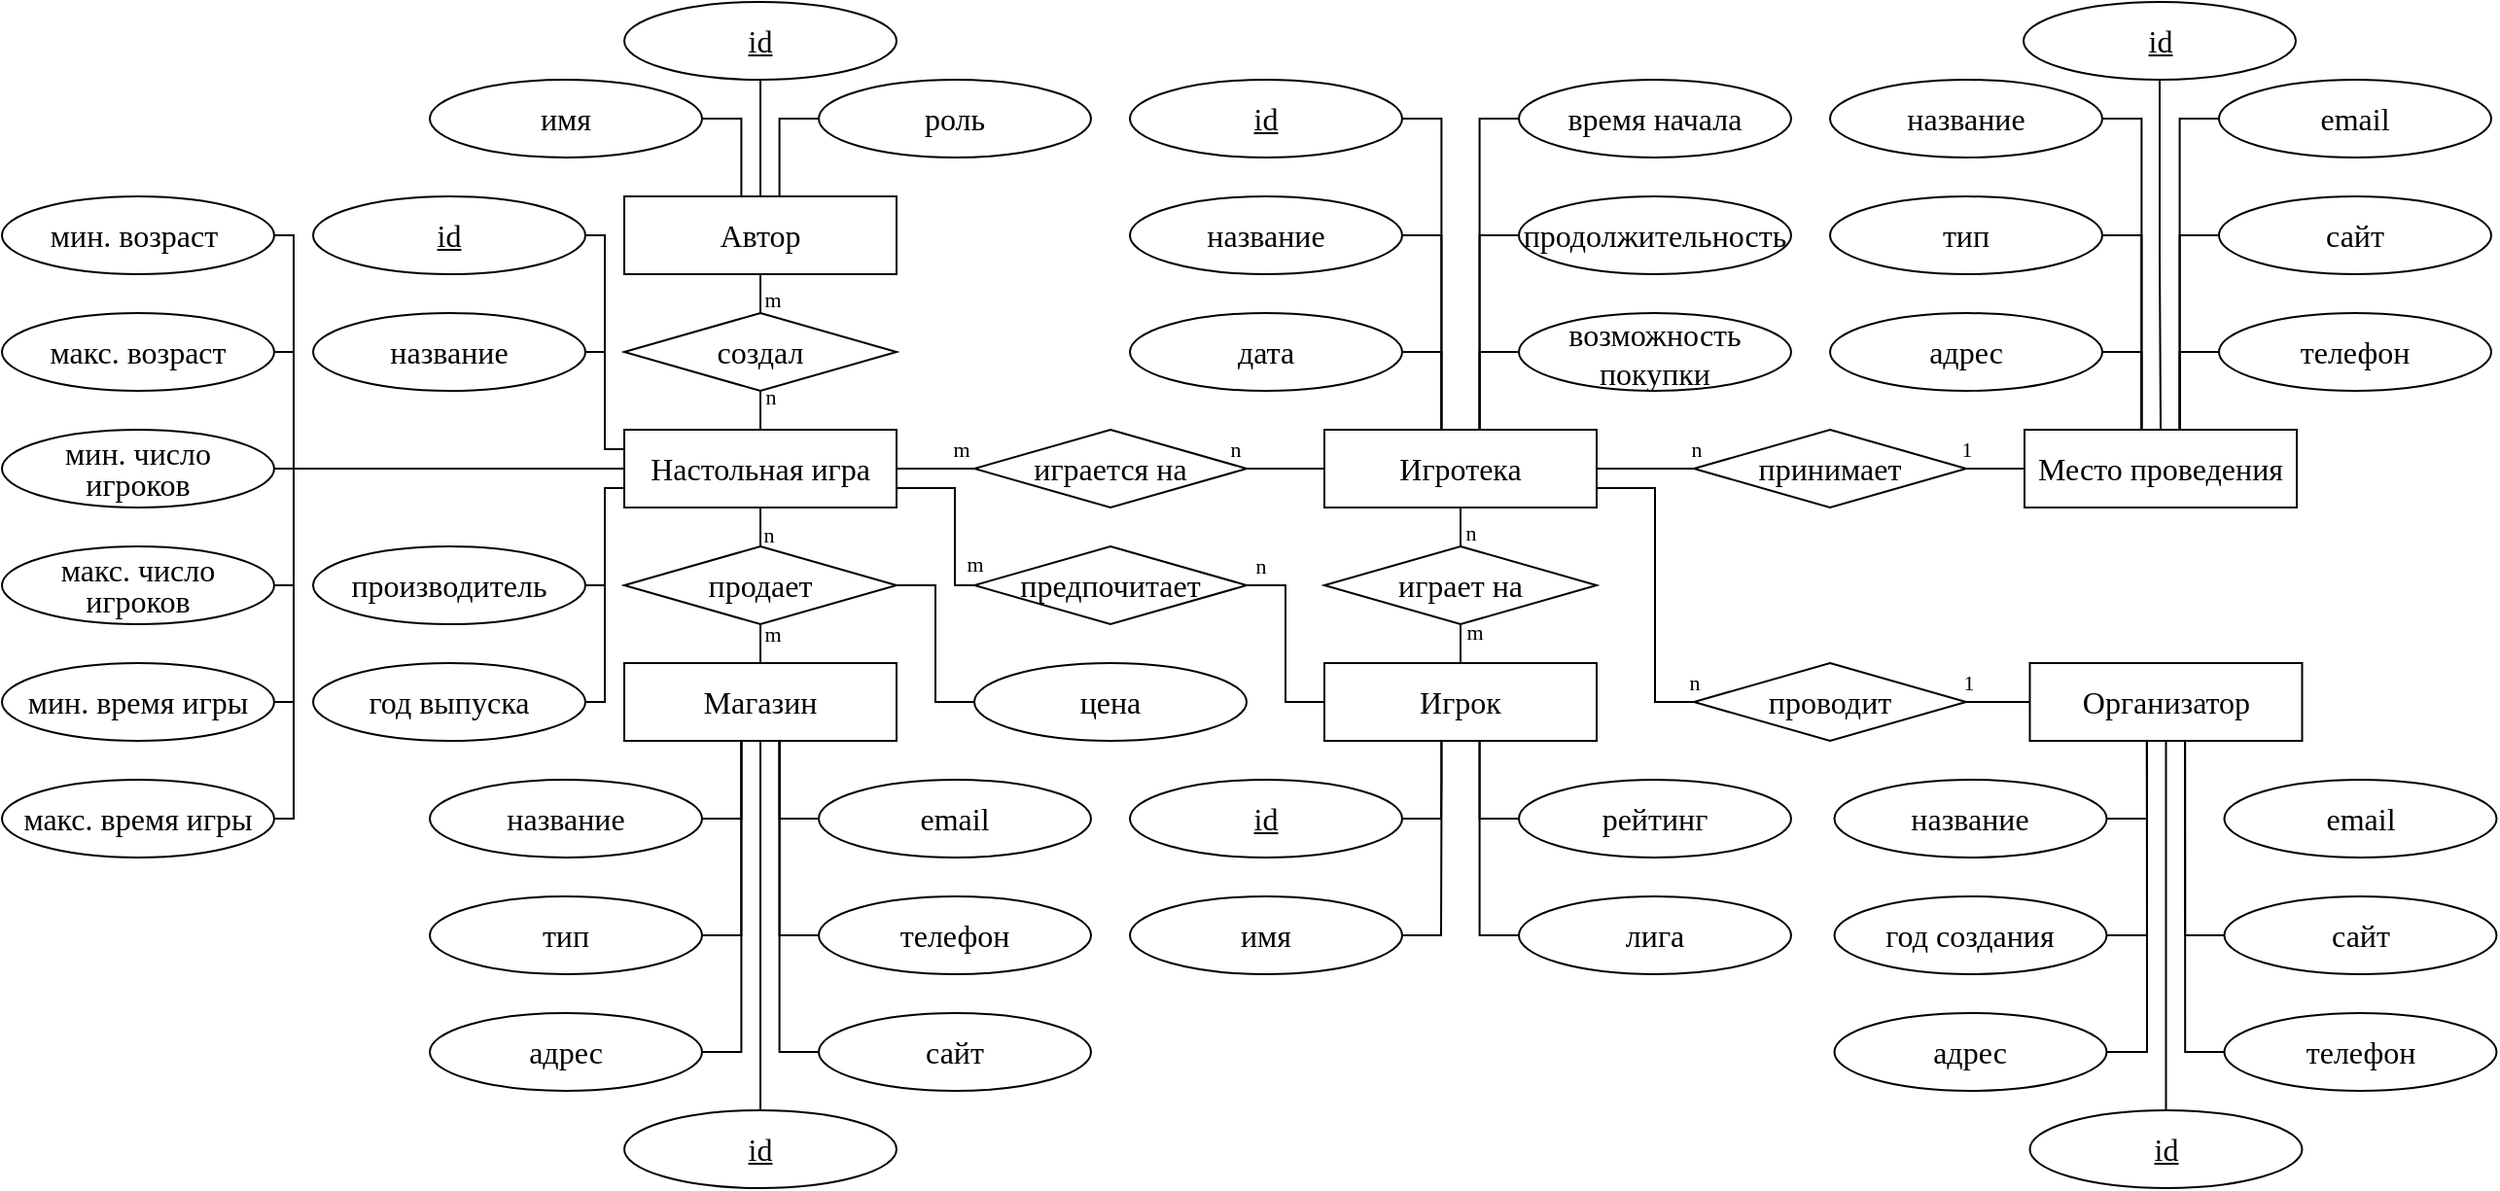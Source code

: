 <mxfile version="17.1.3" type="device"><diagram id="ZZBxsunZP16yqolOKHo-" name="Board Game Events"><mxGraphModel dx="2372" dy="708" grid="1" gridSize="10" guides="1" tooltips="1" connect="1" arrows="1" fold="1" page="1" pageScale="1" pageWidth="1169" pageHeight="827" math="0" shadow="0"><root><mxCell id="0"/><mxCell id="1" parent="0"/><mxCell id="eNci0kIPYLlk6cLeor2O-49" style="edgeStyle=orthogonalEdgeStyle;rounded=0;orthogonalLoop=1;jettySize=auto;html=1;exitX=0.43;exitY=0;exitDx=0;exitDy=0;exitPerimeter=0;entryX=1;entryY=0.5;entryDx=0;entryDy=0;endArrow=none;endFill=0;" parent="1" source="dvmaPMy_Xci81uZpw_uD-4" target="dvmaPMy_Xci81uZpw_uD-31" edge="1"><mxGeometry relative="1" as="geometry"/></mxCell><mxCell id="eNci0kIPYLlk6cLeor2O-50" style="edgeStyle=orthogonalEdgeStyle;rounded=0;orthogonalLoop=1;jettySize=auto;html=1;exitX=0.43;exitY=0;exitDx=0;exitDy=0;exitPerimeter=0;entryX=1;entryY=0.5;entryDx=0;entryDy=0;endArrow=none;endFill=0;" parent="1" source="dvmaPMy_Xci81uZpw_uD-4" target="dvmaPMy_Xci81uZpw_uD-29" edge="1"><mxGeometry relative="1" as="geometry"/></mxCell><mxCell id="eNci0kIPYLlk6cLeor2O-51" style="edgeStyle=orthogonalEdgeStyle;rounded=0;orthogonalLoop=1;jettySize=auto;html=1;exitX=0.43;exitY=0;exitDx=0;exitDy=0;exitPerimeter=0;entryX=1;entryY=0.5;entryDx=0;entryDy=0;endArrow=none;endFill=0;" parent="1" source="dvmaPMy_Xci81uZpw_uD-4" target="dvmaPMy_Xci81uZpw_uD-28" edge="1"><mxGeometry relative="1" as="geometry"/></mxCell><mxCell id="eNci0kIPYLlk6cLeor2O-53" style="edgeStyle=orthogonalEdgeStyle;rounded=0;orthogonalLoop=1;jettySize=auto;html=1;exitX=0.57;exitY=0;exitDx=0;exitDy=0;exitPerimeter=0;entryX=0;entryY=0.5;entryDx=0;entryDy=0;endArrow=none;endFill=0;" parent="1" source="dvmaPMy_Xci81uZpw_uD-4" target="dvmaPMy_Xci81uZpw_uD-34" edge="1"><mxGeometry relative="1" as="geometry"/></mxCell><mxCell id="eNci0kIPYLlk6cLeor2O-54" style="edgeStyle=orthogonalEdgeStyle;rounded=0;orthogonalLoop=1;jettySize=auto;html=1;exitX=0.57;exitY=0;exitDx=0;exitDy=0;exitPerimeter=0;entryX=0;entryY=0.5;entryDx=0;entryDy=0;endArrow=none;endFill=0;" parent="1" source="dvmaPMy_Xci81uZpw_uD-4" target="dvmaPMy_Xci81uZpw_uD-33" edge="1"><mxGeometry relative="1" as="geometry"/></mxCell><mxCell id="TI4KtdQRDgnip6ik1LXw-1" style="edgeStyle=orthogonalEdgeStyle;rounded=0;orthogonalLoop=1;jettySize=auto;html=1;exitX=1;exitY=0.75;exitDx=0;exitDy=0;exitPerimeter=0;entryX=0;entryY=0.5;entryDx=0;entryDy=0;endArrow=none;endFill=0;" parent="1" source="dvmaPMy_Xci81uZpw_uD-4" target="dvmaPMy_Xci81uZpw_uD-12" edge="1"><mxGeometry relative="1" as="geometry"><Array as="points"><mxPoint x="780" y="630"/><mxPoint x="780" y="740"/></Array></mxGeometry></mxCell><mxCell id="TI4KtdQRDgnip6ik1LXw-35" value="n" style="edgeLabel;html=1;align=center;verticalAlign=middle;resizable=0;points=[];fontSize=11;fontFamily=Times New Roman;fontColor=default;labelBackgroundColor=none;" parent="TI4KtdQRDgnip6ik1LXw-1" vertex="1" connectable="0"><mxGeometry x="0.931" y="1" relative="1" as="geometry"><mxPoint x="5" y="-9" as="offset"/></mxGeometry></mxCell><mxCell id="TI4KtdQRDgnip6ik1LXw-36" style="edgeStyle=none;shape=connector;rounded=0;orthogonalLoop=1;jettySize=auto;html=1;exitX=0.5;exitY=1;exitDx=0;exitDy=0;exitPerimeter=0;labelBackgroundColor=default;fontFamily=Times New Roman;fontSize=11;fontColor=default;endArrow=none;endFill=0;strokeColor=default;" parent="1" source="dvmaPMy_Xci81uZpw_uD-4" target="dvmaPMy_Xci81uZpw_uD-11" edge="1"><mxGeometry relative="1" as="geometry"/></mxCell><mxCell id="TI4KtdQRDgnip6ik1LXw-43" value="n" style="edgeLabel;html=1;align=center;verticalAlign=middle;resizable=0;points=[];fontSize=11;fontFamily=Times New Roman;fontColor=default;labelBackgroundColor=none;" parent="TI4KtdQRDgnip6ik1LXw-36" vertex="1" connectable="0"><mxGeometry x="0.361" relative="1" as="geometry"><mxPoint x="5" y="-1" as="offset"/></mxGeometry></mxCell><mxCell id="TI4KtdQRDgnip6ik1LXw-73" style="edgeStyle=orthogonalEdgeStyle;shape=connector;rounded=0;orthogonalLoop=1;jettySize=auto;html=1;exitX=1;exitY=0.5;exitDx=0;exitDy=0;exitPerimeter=0;entryX=0;entryY=0.5;entryDx=0;entryDy=0;labelBackgroundColor=default;fontFamily=Times New Roman;fontSize=11;fontColor=default;endArrow=none;endFill=0;strokeColor=default;" parent="1" source="dvmaPMy_Xci81uZpw_uD-4" target="dvmaPMy_Xci81uZpw_uD-13" edge="1"><mxGeometry relative="1" as="geometry"/></mxCell><mxCell id="TI4KtdQRDgnip6ik1LXw-86" value="n" style="edgeLabel;html=1;align=center;verticalAlign=middle;resizable=0;points=[];fontSize=11;fontFamily=Times New Roman;fontColor=default;" parent="TI4KtdQRDgnip6ik1LXw-73" vertex="1" connectable="0"><mxGeometry x="0.217" relative="1" as="geometry"><mxPoint x="20" y="-10" as="offset"/></mxGeometry></mxCell><mxCell id="dvmaPMy_Xci81uZpw_uD-4" value="&lt;font face=&quot;Times New Roman&quot;&gt;&lt;span style=&quot;font-size: 16px&quot;&gt;Игротека&lt;/span&gt;&lt;/font&gt;" style="rounded=0;whiteSpace=wrap;html=1;points=[[0,0,0,0,0],[0,0.25,0,0,0],[0,0.5,0,0,0],[0,0.75,0,0,0],[0,1,0,0,0],[0.25,1,0,0,0],[0.43,0,0,0,0],[0.5,0,0,0,0],[0.5,1,0,0,0],[0.57,0,0,0,0],[0.75,1,0,0,0],[1,0,0,0,0],[1,0.25,0,0,0],[1,0.5,0,0,0],[1,0.75,0,0,0],[1,1,0,0,0]];" parent="1" vertex="1"><mxGeometry x="610" y="600" width="140" height="40" as="geometry"/></mxCell><mxCell id="dvmaPMy_Xci81uZpw_uD-5" value="Организатор" style="rounded=0;whiteSpace=wrap;html=1;fontFamily=Times New Roman;fontSize=16;points=[[0,0,0,0,0],[0,0.25,0,0,0],[0,0.5,0,0,0],[0,0.75,0,0,0],[0,1,0,0,0],[0.25,0,0,0,0],[0.43,1,0,0,0],[0.5,0,0,0,0],[0.5,1,0,0,0],[0.57,1,0,0,0],[0.75,0,0,0,0],[1,0,0,0,0],[1,0.25,0,0,0],[1,0.5,0,0,0],[1,0.75,0,0,0],[1,1,0,0,0]];" parent="1" vertex="1"><mxGeometry x="972.75" y="720" width="140" height="40" as="geometry"/></mxCell><mxCell id="TI4KtdQRDgnip6ik1LXw-53" style="edgeStyle=orthogonalEdgeStyle;shape=connector;rounded=0;orthogonalLoop=1;jettySize=auto;html=1;exitX=0.5;exitY=1;exitDx=0;exitDy=0;entryX=0.5;entryY=0;entryDx=0;entryDy=0;labelBackgroundColor=default;fontFamily=Times New Roman;fontSize=11;fontColor=default;endArrow=none;endFill=0;strokeColor=default;" parent="1" source="dvmaPMy_Xci81uZpw_uD-6" target="eNci0kIPYLlk6cLeor2O-11" edge="1"><mxGeometry relative="1" as="geometry"/></mxCell><mxCell id="TI4KtdQRDgnip6ik1LXw-55" value="n" style="edgeLabel;html=1;align=center;verticalAlign=middle;resizable=0;points=[];fontSize=11;fontFamily=Times New Roman;fontColor=default;labelBackgroundColor=none;" parent="TI4KtdQRDgnip6ik1LXw-53" vertex="1" connectable="0"><mxGeometry x="0.226" relative="1" as="geometry"><mxPoint x="4" y="1" as="offset"/></mxGeometry></mxCell><mxCell id="dvmaPMy_Xci81uZpw_uD-6" value="&lt;font face=&quot;Times New Roman&quot;&gt;&lt;span style=&quot;font-size: 16px&quot;&gt;Настольная игра&lt;/span&gt;&lt;/font&gt;" style="rounded=0;whiteSpace=wrap;html=1;" parent="1" vertex="1"><mxGeometry x="250" y="600" width="140" height="40" as="geometry"/></mxCell><mxCell id="TI4KtdQRDgnip6ik1LXw-4" style="edgeStyle=orthogonalEdgeStyle;shape=connector;rounded=0;orthogonalLoop=1;jettySize=auto;html=1;exitX=0.43;exitY=0;exitDx=0;exitDy=0;exitPerimeter=0;entryX=1;entryY=0.5;entryDx=0;entryDy=0;labelBackgroundColor=default;fontFamily=Helvetica;fontSize=11;fontColor=default;endArrow=none;endFill=0;strokeColor=default;" parent="1" source="dvmaPMy_Xci81uZpw_uD-7" target="dvmaPMy_Xci81uZpw_uD-58" edge="1"><mxGeometry relative="1" as="geometry"/></mxCell><mxCell id="TI4KtdQRDgnip6ik1LXw-8" style="edgeStyle=orthogonalEdgeStyle;shape=connector;rounded=0;orthogonalLoop=1;jettySize=auto;html=1;exitX=0.43;exitY=0;exitDx=0;exitDy=0;exitPerimeter=0;entryX=1;entryY=0.5;entryDx=0;entryDy=0;labelBackgroundColor=default;fontFamily=Helvetica;fontSize=11;fontColor=default;endArrow=none;endFill=0;strokeColor=default;" parent="1" source="dvmaPMy_Xci81uZpw_uD-7" target="dvmaPMy_Xci81uZpw_uD-56" edge="1"><mxGeometry relative="1" as="geometry"/></mxCell><mxCell id="dvmaPMy_Xci81uZpw_uD-7" value="&lt;font face=&quot;Times New Roman&quot;&gt;&lt;span style=&quot;font-size: 16px&quot;&gt;Место проведения&lt;/span&gt;&lt;/font&gt;" style="rounded=0;whiteSpace=wrap;html=1;points=[[0,0,0,0,0],[0,0.25,0,0,0],[0,0.5,0,0,0],[0,0.75,0,0,0],[0,1,0,0,0],[0.25,1,0,0,0],[0.43,0,0,0,0],[0.5,0,0,0,0],[0.5,1,0,0,0],[0.57,0,0,0,0],[0.75,1,0,0,0],[1,0,0,0,0],[1,0.25,0,0,0],[1,0.5,0,0,0],[1,0.75,0,0,0],[1,1,0,0,0]];" parent="1" vertex="1"><mxGeometry x="970" y="600" width="140" height="40" as="geometry"/></mxCell><mxCell id="TI4KtdQRDgnip6ik1LXw-38" style="edgeStyle=none;shape=connector;rounded=0;orthogonalLoop=1;jettySize=auto;html=1;exitX=0.5;exitY=1;exitDx=0;exitDy=0;entryX=0.5;entryY=0;entryDx=0;entryDy=0;labelBackgroundColor=default;fontFamily=Times New Roman;fontSize=11;fontColor=default;endArrow=none;endFill=0;strokeColor=default;" parent="1" source="dvmaPMy_Xci81uZpw_uD-11" target="eNci0kIPYLlk6cLeor2O-3" edge="1"><mxGeometry relative="1" as="geometry"/></mxCell><mxCell id="TI4KtdQRDgnip6ik1LXw-44" value="m" style="edgeLabel;html=1;align=center;verticalAlign=middle;resizable=0;points=[];fontSize=11;fontFamily=Times New Roman;fontColor=default;labelBackgroundColor=none;" parent="TI4KtdQRDgnip6ik1LXw-38" vertex="1" connectable="0"><mxGeometry x="-0.385" relative="1" as="geometry"><mxPoint x="7" y="-2" as="offset"/></mxGeometry></mxCell><mxCell id="dvmaPMy_Xci81uZpw_uD-11" value="играет на" style="rhombus;whiteSpace=wrap;html=1;fontFamily=Times New Roman;fontSize=16;" parent="1" vertex="1"><mxGeometry x="610" y="660" width="140" height="40" as="geometry"/></mxCell><mxCell id="TI4KtdQRDgnip6ik1LXw-2" style="edgeStyle=orthogonalEdgeStyle;shape=connector;rounded=0;orthogonalLoop=1;jettySize=auto;html=1;exitX=1;exitY=0.5;exitDx=0;exitDy=0;entryX=0;entryY=0.5;entryDx=0;entryDy=0;labelBackgroundColor=default;fontFamily=Helvetica;fontSize=11;fontColor=default;endArrow=none;endFill=0;strokeColor=default;" parent="1" source="dvmaPMy_Xci81uZpw_uD-12" target="dvmaPMy_Xci81uZpw_uD-5" edge="1"><mxGeometry relative="1" as="geometry"/></mxCell><mxCell id="TI4KtdQRDgnip6ik1LXw-34" value="1" style="edgeLabel;html=1;align=center;verticalAlign=middle;resizable=0;points=[];fontSize=11;fontFamily=Times New Roman;fontColor=default;labelBackgroundColor=none;" parent="TI4KtdQRDgnip6ik1LXw-2" vertex="1" connectable="0"><mxGeometry x="-0.251" relative="1" as="geometry"><mxPoint x="-12" y="-10" as="offset"/></mxGeometry></mxCell><mxCell id="dvmaPMy_Xci81uZpw_uD-12" value="проводит" style="rhombus;whiteSpace=wrap;html=1;fontFamily=Times New Roman;fontSize=16;" parent="1" vertex="1"><mxGeometry x="800" y="720" width="140" height="40" as="geometry"/></mxCell><mxCell id="eNci0kIPYLlk6cLeor2O-41" style="edgeStyle=orthogonalEdgeStyle;rounded=0;orthogonalLoop=1;jettySize=auto;html=1;exitX=1;exitY=0.5;exitDx=0;exitDy=0;entryX=0;entryY=0.5;entryDx=0;entryDy=0;endArrow=none;endFill=0;" parent="1" source="dvmaPMy_Xci81uZpw_uD-13" target="dvmaPMy_Xci81uZpw_uD-7" edge="1"><mxGeometry relative="1" as="geometry"/></mxCell><mxCell id="TI4KtdQRDgnip6ik1LXw-32" value="&lt;font face=&quot;Times New Roman&quot;&gt;1&lt;/font&gt;" style="edgeLabel;html=1;align=center;verticalAlign=middle;resizable=0;points=[];fontSize=11;fontFamily=Helvetica;fontColor=default;labelBackgroundColor=none;" parent="eNci0kIPYLlk6cLeor2O-41" vertex="1" connectable="0"><mxGeometry x="-0.384" relative="1" as="geometry"><mxPoint x="-9" y="-10" as="offset"/></mxGeometry></mxCell><mxCell id="dvmaPMy_Xci81uZpw_uD-13" value="принимает" style="rhombus;whiteSpace=wrap;html=1;fontFamily=Times New Roman;fontSize=16;spacingTop=0;" parent="1" vertex="1"><mxGeometry x="800" y="600" width="140" height="40" as="geometry"/></mxCell><mxCell id="dvmaPMy_Xci81uZpw_uD-28" value="&lt;u&gt;id&lt;/u&gt;" style="ellipse;whiteSpace=wrap;html=1;fontFamily=Times New Roman;fontSize=16;" parent="1" vertex="1"><mxGeometry x="510" y="420" width="140" height="40" as="geometry"/></mxCell><mxCell id="dvmaPMy_Xci81uZpw_uD-29" value="название" style="ellipse;whiteSpace=wrap;html=1;fontFamily=Times New Roman;fontSize=16;" parent="1" vertex="1"><mxGeometry x="510" y="480" width="140" height="40" as="geometry"/></mxCell><mxCell id="dvmaPMy_Xci81uZpw_uD-31" value="дата" style="ellipse;whiteSpace=wrap;html=1;fontFamily=Times New Roman;fontSize=16;" parent="1" vertex="1"><mxGeometry x="510" y="540" width="140" height="40" as="geometry"/></mxCell><mxCell id="dvmaPMy_Xci81uZpw_uD-33" value="время начала" style="ellipse;whiteSpace=wrap;html=1;fontFamily=Times New Roman;fontSize=16;" parent="1" vertex="1"><mxGeometry x="710" y="420" width="140" height="40" as="geometry"/></mxCell><mxCell id="dvmaPMy_Xci81uZpw_uD-34" value="продолжительность" style="ellipse;whiteSpace=wrap;html=1;fontFamily=Times New Roman;fontSize=16;" parent="1" vertex="1"><mxGeometry x="710" y="480" width="140" height="40" as="geometry"/></mxCell><mxCell id="eNci0kIPYLlk6cLeor2O-52" style="edgeStyle=orthogonalEdgeStyle;rounded=0;orthogonalLoop=1;jettySize=auto;html=1;exitX=0;exitY=0.5;exitDx=0;exitDy=0;entryX=0.57;entryY=0;entryDx=0;entryDy=0;entryPerimeter=0;endArrow=none;endFill=0;" parent="1" source="dvmaPMy_Xci81uZpw_uD-35" target="dvmaPMy_Xci81uZpw_uD-4" edge="1"><mxGeometry relative="1" as="geometry"/></mxCell><mxCell id="dvmaPMy_Xci81uZpw_uD-35" value="возможность покупки" style="ellipse;whiteSpace=wrap;html=1;fontFamily=Times New Roman;fontSize=16;spacingTop=2;" parent="1" vertex="1"><mxGeometry x="710" y="540" width="140" height="40" as="geometry"/></mxCell><mxCell id="495QFN9rd3sWRY8H8HnC-27" style="edgeStyle=orthogonalEdgeStyle;rounded=0;orthogonalLoop=1;jettySize=auto;html=1;exitX=1;exitY=0.5;exitDx=0;exitDy=0;entryX=0;entryY=0.25;entryDx=0;entryDy=0;fontFamily=Times New Roman;endArrow=none;endFill=0;" edge="1" parent="1" source="dvmaPMy_Xci81uZpw_uD-48" target="dvmaPMy_Xci81uZpw_uD-6"><mxGeometry relative="1" as="geometry"><Array as="points"><mxPoint x="240" y="500"/><mxPoint x="240" y="610"/></Array></mxGeometry></mxCell><mxCell id="dvmaPMy_Xci81uZpw_uD-48" value="id" style="ellipse;whiteSpace=wrap;html=1;fontFamily=Times New Roman;fontSize=16;fontStyle=4" parent="1" vertex="1"><mxGeometry x="90" y="480" width="140" height="40" as="geometry"/></mxCell><mxCell id="TI4KtdQRDgnip6ik1LXw-14" style="edgeStyle=orthogonalEdgeStyle;shape=connector;rounded=0;orthogonalLoop=1;jettySize=auto;html=1;exitX=0.5;exitY=1;exitDx=0;exitDy=0;entryX=0.5;entryY=0;entryDx=0;entryDy=0;entryPerimeter=0;labelBackgroundColor=default;fontFamily=Helvetica;fontSize=11;fontColor=default;endArrow=none;endFill=0;strokeColor=default;" parent="1" source="dvmaPMy_Xci81uZpw_uD-50" target="dvmaPMy_Xci81uZpw_uD-7" edge="1"><mxGeometry relative="1" as="geometry"/></mxCell><mxCell id="dvmaPMy_Xci81uZpw_uD-50" value="id" style="ellipse;whiteSpace=wrap;html=1;fontFamily=Times New Roman;fontSize=16;fontStyle=4" parent="1" vertex="1"><mxGeometry x="969.5" y="380" width="140" height="40" as="geometry"/></mxCell><mxCell id="dvmaPMy_Xci81uZpw_uD-56" value="название" style="ellipse;whiteSpace=wrap;html=1;fontFamily=Times New Roman;fontSize=16;" parent="1" vertex="1"><mxGeometry x="870" y="420" width="140" height="40" as="geometry"/></mxCell><mxCell id="TI4KtdQRDgnip6ik1LXw-6" style="edgeStyle=orthogonalEdgeStyle;shape=connector;rounded=0;orthogonalLoop=1;jettySize=auto;html=1;exitX=1;exitY=0.5;exitDx=0;exitDy=0;entryX=0.43;entryY=0;entryDx=0;entryDy=0;entryPerimeter=0;labelBackgroundColor=default;fontFamily=Helvetica;fontSize=11;fontColor=default;endArrow=none;endFill=0;strokeColor=default;" parent="1" source="dvmaPMy_Xci81uZpw_uD-57" target="dvmaPMy_Xci81uZpw_uD-7" edge="1"><mxGeometry relative="1" as="geometry"/></mxCell><mxCell id="dvmaPMy_Xci81uZpw_uD-57" value="тип" style="ellipse;whiteSpace=wrap;html=1;fontFamily=Times New Roman;fontSize=16;" parent="1" vertex="1"><mxGeometry x="870" y="480" width="140" height="40" as="geometry"/></mxCell><mxCell id="dvmaPMy_Xci81uZpw_uD-58" value="адрес" style="ellipse;whiteSpace=wrap;html=1;fontFamily=Times New Roman;fontSize=16;" parent="1" vertex="1"><mxGeometry x="870" y="540" width="140" height="40" as="geometry"/></mxCell><mxCell id="TI4KtdQRDgnip6ik1LXw-13" style="edgeStyle=orthogonalEdgeStyle;shape=connector;rounded=0;orthogonalLoop=1;jettySize=auto;html=1;exitX=0;exitY=0.5;exitDx=0;exitDy=0;entryX=0.57;entryY=0;entryDx=0;entryDy=0;entryPerimeter=0;labelBackgroundColor=default;fontFamily=Helvetica;fontSize=11;fontColor=default;endArrow=none;endFill=0;strokeColor=default;" parent="1" source="dvmaPMy_Xci81uZpw_uD-59" target="dvmaPMy_Xci81uZpw_uD-7" edge="1"><mxGeometry relative="1" as="geometry"/></mxCell><mxCell id="dvmaPMy_Xci81uZpw_uD-59" value="телефон" style="ellipse;whiteSpace=wrap;html=1;fontFamily=Times New Roman;fontSize=16;" parent="1" vertex="1"><mxGeometry x="1070" y="540" width="140" height="40" as="geometry"/></mxCell><mxCell id="TI4KtdQRDgnip6ik1LXw-11" style="edgeStyle=orthogonalEdgeStyle;shape=connector;rounded=0;orthogonalLoop=1;jettySize=auto;html=1;exitX=0;exitY=0.5;exitDx=0;exitDy=0;entryX=0.57;entryY=0;entryDx=0;entryDy=0;entryPerimeter=0;labelBackgroundColor=default;fontFamily=Helvetica;fontSize=11;fontColor=default;endArrow=none;endFill=0;strokeColor=default;" parent="1" source="dvmaPMy_Xci81uZpw_uD-60" target="dvmaPMy_Xci81uZpw_uD-7" edge="1"><mxGeometry relative="1" as="geometry"/></mxCell><mxCell id="dvmaPMy_Xci81uZpw_uD-60" value="сайт" style="ellipse;whiteSpace=wrap;html=1;fontFamily=Times New Roman;fontSize=16;" parent="1" vertex="1"><mxGeometry x="1070" y="480" width="140" height="40" as="geometry"/></mxCell><mxCell id="TI4KtdQRDgnip6ik1LXw-9" style="edgeStyle=orthogonalEdgeStyle;shape=connector;rounded=0;orthogonalLoop=1;jettySize=auto;html=1;exitX=0;exitY=0.5;exitDx=0;exitDy=0;entryX=0.57;entryY=0;entryDx=0;entryDy=0;entryPerimeter=0;labelBackgroundColor=default;fontFamily=Helvetica;fontSize=11;fontColor=default;endArrow=none;endFill=0;strokeColor=default;" parent="1" source="dvmaPMy_Xci81uZpw_uD-61" target="dvmaPMy_Xci81uZpw_uD-7" edge="1"><mxGeometry relative="1" as="geometry"/></mxCell><mxCell id="dvmaPMy_Xci81uZpw_uD-61" value="email" style="ellipse;whiteSpace=wrap;html=1;fontFamily=Times New Roman;fontSize=16;" parent="1" vertex="1"><mxGeometry x="1070" y="420" width="140" height="40" as="geometry"/></mxCell><mxCell id="495QFN9rd3sWRY8H8HnC-29" style="edgeStyle=orthogonalEdgeStyle;rounded=0;orthogonalLoop=1;jettySize=auto;html=1;exitX=1;exitY=0.5;exitDx=0;exitDy=0;entryX=0;entryY=0.75;entryDx=0;entryDy=0;fontFamily=Times New Roman;endArrow=none;endFill=0;" edge="1" parent="1" source="dvmaPMy_Xci81uZpw_uD-74" target="dvmaPMy_Xci81uZpw_uD-6"><mxGeometry relative="1" as="geometry"><Array as="points"><mxPoint x="240" y="680"/><mxPoint x="240" y="630"/></Array></mxGeometry></mxCell><mxCell id="dvmaPMy_Xci81uZpw_uD-74" value="производитель" style="ellipse;whiteSpace=wrap;html=1;fontFamily=Times New Roman;fontSize=16;" parent="1" vertex="1"><mxGeometry x="90" y="660" width="140" height="40" as="geometry"/></mxCell><mxCell id="495QFN9rd3sWRY8H8HnC-30" style="edgeStyle=orthogonalEdgeStyle;rounded=0;orthogonalLoop=1;jettySize=auto;html=1;exitX=1;exitY=0.5;exitDx=0;exitDy=0;entryX=0;entryY=0.75;entryDx=0;entryDy=0;fontFamily=Times New Roman;endArrow=none;endFill=0;" edge="1" parent="1" source="dvmaPMy_Xci81uZpw_uD-76" target="dvmaPMy_Xci81uZpw_uD-6"><mxGeometry relative="1" as="geometry"><Array as="points"><mxPoint x="240" y="740"/><mxPoint x="240" y="630"/></Array></mxGeometry></mxCell><mxCell id="dvmaPMy_Xci81uZpw_uD-76" value="год выпуска" style="ellipse;whiteSpace=wrap;html=1;fontFamily=Times New Roman;fontSize=16;" parent="1" vertex="1"><mxGeometry x="90" y="720" width="140" height="40" as="geometry"/></mxCell><mxCell id="495QFN9rd3sWRY8H8HnC-15" style="edgeStyle=orthogonalEdgeStyle;rounded=0;orthogonalLoop=1;jettySize=auto;html=1;exitX=1;exitY=0.5;exitDx=0;exitDy=0;entryX=0;entryY=0.5;entryDx=0;entryDy=0;endArrow=none;endFill=0;" edge="1" parent="1" source="dvmaPMy_Xci81uZpw_uD-77" target="dvmaPMy_Xci81uZpw_uD-6"><mxGeometry relative="1" as="geometry"><Array as="points"><mxPoint x="80" y="500"/><mxPoint x="80" y="620"/></Array></mxGeometry></mxCell><mxCell id="dvmaPMy_Xci81uZpw_uD-77" value="мин. возраст&amp;nbsp;" style="ellipse;whiteSpace=wrap;html=1;fontFamily=Times New Roman;fontSize=16;" parent="1" vertex="1"><mxGeometry x="-70" y="480" width="140" height="40" as="geometry"/></mxCell><mxCell id="495QFN9rd3sWRY8H8HnC-16" style="edgeStyle=orthogonalEdgeStyle;rounded=0;orthogonalLoop=1;jettySize=auto;html=1;exitX=1;exitY=0.5;exitDx=0;exitDy=0;entryX=0;entryY=0.5;entryDx=0;entryDy=0;endArrow=none;endFill=0;" edge="1" parent="1" source="dvmaPMy_Xci81uZpw_uD-78" target="dvmaPMy_Xci81uZpw_uD-6"><mxGeometry relative="1" as="geometry"><Array as="points"><mxPoint x="80" y="560"/><mxPoint x="80" y="620"/></Array></mxGeometry></mxCell><mxCell id="dvmaPMy_Xci81uZpw_uD-78" value="макс. возраст" style="ellipse;whiteSpace=wrap;html=1;fontFamily=Times New Roman;fontSize=16;" parent="1" vertex="1"><mxGeometry x="-70" y="540" width="140" height="40" as="geometry"/></mxCell><mxCell id="495QFN9rd3sWRY8H8HnC-18" style="edgeStyle=orthogonalEdgeStyle;rounded=0;orthogonalLoop=1;jettySize=auto;html=1;exitX=1;exitY=0.5;exitDx=0;exitDy=0;entryX=0;entryY=0.5;entryDx=0;entryDy=0;endArrow=none;endFill=0;" edge="1" parent="1" source="dvmaPMy_Xci81uZpw_uD-79" target="dvmaPMy_Xci81uZpw_uD-6"><mxGeometry relative="1" as="geometry"><Array as="points"><mxPoint x="80" y="680"/><mxPoint x="80" y="620"/></Array></mxGeometry></mxCell><mxCell id="dvmaPMy_Xci81uZpw_uD-79" value="&lt;p style=&quot;line-height: 1&quot;&gt;макс. число&lt;br&gt;игроков&lt;/p&gt;" style="ellipse;whiteSpace=wrap;html=1;fontFamily=Times New Roman;fontSize=16;spacingBottom=0;spacingTop=0;" parent="1" vertex="1"><mxGeometry x="-70" y="660" width="140" height="40" as="geometry"/></mxCell><mxCell id="495QFN9rd3sWRY8H8HnC-17" style="edgeStyle=orthogonalEdgeStyle;rounded=0;orthogonalLoop=1;jettySize=auto;html=1;exitX=1;exitY=0.5;exitDx=0;exitDy=0;entryX=0;entryY=0.5;entryDx=0;entryDy=0;endArrow=none;endFill=0;" edge="1" parent="1" source="dvmaPMy_Xci81uZpw_uD-80" target="dvmaPMy_Xci81uZpw_uD-6"><mxGeometry relative="1" as="geometry"><Array as="points"><mxPoint x="70" y="620"/><mxPoint x="70" y="620"/></Array></mxGeometry></mxCell><mxCell id="dvmaPMy_Xci81uZpw_uD-80" value="&lt;p style=&quot;line-height: 1&quot;&gt;мин. число&lt;br&gt;игроков&lt;/p&gt;" style="ellipse;whiteSpace=wrap;html=1;fontFamily=Times New Roman;fontSize=16;spacingBottom=0;spacingTop=0;" parent="1" vertex="1"><mxGeometry x="-70" y="600" width="140" height="40" as="geometry"/></mxCell><mxCell id="495QFN9rd3sWRY8H8HnC-28" style="edgeStyle=orthogonalEdgeStyle;rounded=0;orthogonalLoop=1;jettySize=auto;html=1;exitX=1;exitY=0.5;exitDx=0;exitDy=0;entryX=0;entryY=0.25;entryDx=0;entryDy=0;fontFamily=Times New Roman;endArrow=none;endFill=0;" edge="1" parent="1" source="dvmaPMy_Xci81uZpw_uD-81" target="dvmaPMy_Xci81uZpw_uD-6"><mxGeometry relative="1" as="geometry"><Array as="points"><mxPoint x="240" y="560"/><mxPoint x="240" y="610"/></Array></mxGeometry></mxCell><mxCell id="dvmaPMy_Xci81uZpw_uD-81" value="название" style="ellipse;whiteSpace=wrap;html=1;fontFamily=Times New Roman;fontSize=16;" parent="1" vertex="1"><mxGeometry x="90" y="540" width="140" height="40" as="geometry"/></mxCell><mxCell id="495QFN9rd3sWRY8H8HnC-19" style="edgeStyle=orthogonalEdgeStyle;rounded=0;orthogonalLoop=1;jettySize=auto;html=1;exitX=1;exitY=0.5;exitDx=0;exitDy=0;entryX=0;entryY=0.5;entryDx=0;entryDy=0;endArrow=none;endFill=0;" edge="1" parent="1" source="NAzcz-6VcymwsrxBjOka-3" target="dvmaPMy_Xci81uZpw_uD-6"><mxGeometry relative="1" as="geometry"><Array as="points"><mxPoint x="80" y="740"/><mxPoint x="80" y="620"/></Array></mxGeometry></mxCell><mxCell id="NAzcz-6VcymwsrxBjOka-3" value="мин. время игры" style="ellipse;whiteSpace=wrap;html=1;fontFamily=Times New Roman;fontSize=16;spacingBottom=0;spacingTop=0;" parent="1" vertex="1"><mxGeometry x="-70" y="720" width="140" height="40" as="geometry"/></mxCell><mxCell id="495QFN9rd3sWRY8H8HnC-20" style="edgeStyle=orthogonalEdgeStyle;rounded=0;orthogonalLoop=1;jettySize=auto;html=1;exitX=1;exitY=0.5;exitDx=0;exitDy=0;entryX=0;entryY=0.5;entryDx=0;entryDy=0;endArrow=none;endFill=0;" edge="1" parent="1" source="NAzcz-6VcymwsrxBjOka-9" target="dvmaPMy_Xci81uZpw_uD-6"><mxGeometry relative="1" as="geometry"><Array as="points"><mxPoint x="80" y="800"/><mxPoint x="80" y="620"/></Array></mxGeometry></mxCell><mxCell id="NAzcz-6VcymwsrxBjOka-9" value="&lt;p style=&quot;line-height: 1&quot;&gt;макс. время игры&lt;/p&gt;" style="ellipse;whiteSpace=wrap;html=1;fontFamily=Times New Roman;fontSize=16;spacingBottom=0;spacingTop=0;" parent="1" vertex="1"><mxGeometry x="-70" y="780" width="140" height="40" as="geometry"/></mxCell><mxCell id="TI4KtdQRDgnip6ik1LXw-39" style="edgeStyle=orthogonalEdgeStyle;shape=connector;rounded=0;orthogonalLoop=1;jettySize=auto;html=1;exitX=0.43;exitY=1;exitDx=0;exitDy=0;exitPerimeter=0;entryX=1;entryY=0.5;entryDx=0;entryDy=0;labelBackgroundColor=default;fontFamily=Times New Roman;fontSize=11;fontColor=default;endArrow=none;endFill=0;strokeColor=default;" parent="1" source="eNci0kIPYLlk6cLeor2O-3" target="eNci0kIPYLlk6cLeor2O-13" edge="1"><mxGeometry relative="1" as="geometry"><Array as="points"><mxPoint x="670" y="780"/><mxPoint x="670" y="800"/></Array></mxGeometry></mxCell><mxCell id="TI4KtdQRDgnip6ik1LXw-40" style="edgeStyle=orthogonalEdgeStyle;shape=connector;rounded=0;orthogonalLoop=1;jettySize=auto;html=1;exitX=0.43;exitY=1;exitDx=0;exitDy=0;exitPerimeter=0;entryX=1;entryY=0.5;entryDx=0;entryDy=0;labelBackgroundColor=default;fontFamily=Times New Roman;fontSize=11;fontColor=default;endArrow=none;endFill=0;strokeColor=default;" parent="1" source="eNci0kIPYLlk6cLeor2O-3" target="eNci0kIPYLlk6cLeor2O-19" edge="1"><mxGeometry relative="1" as="geometry"><Array as="points"><mxPoint x="670" y="800"/><mxPoint x="670" y="860"/></Array></mxGeometry></mxCell><mxCell id="eNci0kIPYLlk6cLeor2O-3" value="&lt;font face=&quot;Times New Roman&quot;&gt;&lt;span style=&quot;font-size: 16px&quot;&gt;Игрок&lt;/span&gt;&lt;/font&gt;" style="rounded=0;whiteSpace=wrap;html=1;points=[[0,0,0,0,0],[0,0.25,0,0,0],[0,0.5,0,0,0],[0,0.75,0,0,0],[0,1,0,0,0],[0.25,0,0,0,0],[0.43,1,0,0,0],[0.5,0,0,0,0],[0.5,1,0,0,0],[0.57,1,0,0,0],[0.75,0,0,0,0],[1,0,0,0,0],[1,0.25,0,0,0],[1,0.5,0,0,0],[1,0.75,0,0,0],[1,1,0,0,0]];" parent="1" vertex="1"><mxGeometry x="610" y="720" width="140" height="40" as="geometry"/></mxCell><mxCell id="TI4KtdQRDgnip6ik1LXw-66" style="edgeStyle=orthogonalEdgeStyle;shape=connector;rounded=0;orthogonalLoop=1;jettySize=auto;html=1;exitX=0.43;exitY=1;exitDx=0;exitDy=0;exitPerimeter=0;entryX=1;entryY=0.5;entryDx=0;entryDy=0;labelBackgroundColor=default;fontFamily=Times New Roman;fontSize=11;fontColor=default;endArrow=none;endFill=0;strokeColor=default;" parent="1" source="eNci0kIPYLlk6cLeor2O-4" target="eNci0kIPYLlk6cLeor2O-28" edge="1"><mxGeometry relative="1" as="geometry"/></mxCell><mxCell id="TI4KtdQRDgnip6ik1LXw-72" style="edgeStyle=orthogonalEdgeStyle;shape=connector;rounded=0;orthogonalLoop=1;jettySize=auto;html=1;exitX=0.5;exitY=1;exitDx=0;exitDy=0;exitPerimeter=0;entryX=0.5;entryY=0;entryDx=0;entryDy=0;labelBackgroundColor=default;fontFamily=Times New Roman;fontSize=11;fontColor=default;endArrow=none;endFill=0;strokeColor=default;" parent="1" source="eNci0kIPYLlk6cLeor2O-4" target="eNci0kIPYLlk6cLeor2O-27" edge="1"><mxGeometry relative="1" as="geometry"/></mxCell><mxCell id="eNci0kIPYLlk6cLeor2O-4" value="&lt;font face=&quot;Times New Roman&quot;&gt;&lt;span style=&quot;font-size: 16px&quot;&gt;Магазин&lt;/span&gt;&lt;/font&gt;" style="rounded=0;whiteSpace=wrap;html=1;points=[[0,0,0,0,0],[0,0.25,0,0,0],[0,0.5,0,0,0],[0,0.75,0,0,0],[0,1,0,0,0],[0.25,0,0,0,0],[0.43,1,0,0,0],[0.5,0,0,0,0],[0.5,1,0,0,0],[0.57,1,0,0,0],[0.75,0,0,0,0],[1,0,0,0,0],[1,0.25,0,0,0],[1,0.5,0,0,0],[1,0.75,0,0,0],[1,1,0,0,0]];" parent="1" vertex="1"><mxGeometry x="250" y="720" width="140" height="40" as="geometry"/></mxCell><mxCell id="TI4KtdQRDgnip6ik1LXw-62" style="edgeStyle=orthogonalEdgeStyle;shape=connector;rounded=0;orthogonalLoop=1;jettySize=auto;html=1;exitX=0.43;exitY=0;exitDx=0;exitDy=0;exitPerimeter=0;entryX=1;entryY=0.5;entryDx=0;entryDy=0;labelBackgroundColor=default;fontFamily=Times New Roman;fontSize=11;fontColor=default;endArrow=none;endFill=0;strokeColor=default;" parent="1" source="eNci0kIPYLlk6cLeor2O-5" target="eNci0kIPYLlk6cLeor2O-23" edge="1"><mxGeometry relative="1" as="geometry"/></mxCell><mxCell id="TI4KtdQRDgnip6ik1LXw-63" style="edgeStyle=orthogonalEdgeStyle;shape=connector;rounded=0;orthogonalLoop=1;jettySize=auto;html=1;exitX=0.5;exitY=0;exitDx=0;exitDy=0;exitPerimeter=0;entryX=0.5;entryY=1;entryDx=0;entryDy=0;labelBackgroundColor=default;fontFamily=Times New Roman;fontSize=11;fontColor=default;endArrow=none;endFill=0;strokeColor=default;" parent="1" source="eNci0kIPYLlk6cLeor2O-5" target="eNci0kIPYLlk6cLeor2O-20" edge="1"><mxGeometry relative="1" as="geometry"/></mxCell><mxCell id="TI4KtdQRDgnip6ik1LXw-64" style="edgeStyle=orthogonalEdgeStyle;shape=connector;rounded=0;orthogonalLoop=1;jettySize=auto;html=1;exitX=0.57;exitY=0;exitDx=0;exitDy=0;exitPerimeter=0;entryX=0;entryY=0.5;entryDx=0;entryDy=0;labelBackgroundColor=default;fontFamily=Times New Roman;fontSize=11;fontColor=default;endArrow=none;endFill=0;strokeColor=default;" parent="1" source="eNci0kIPYLlk6cLeor2O-5" target="eNci0kIPYLlk6cLeor2O-22" edge="1"><mxGeometry relative="1" as="geometry"/></mxCell><mxCell id="eNci0kIPYLlk6cLeor2O-5" value="&lt;font face=&quot;Times New Roman&quot;&gt;&lt;span style=&quot;font-size: 16px&quot;&gt;Автор&lt;/span&gt;&lt;/font&gt;" style="rounded=0;whiteSpace=wrap;html=1;points=[[0,0,0,0,0],[0,0.25,0,0,0],[0,0.5,0,0,0],[0,0.75,0,0,0],[0,1,0,0,0],[0.25,1,0,0,0],[0.43,0,0,0,0],[0.5,0,0,0,0],[0.5,1,0,0,0],[0.57,0,0,0,0],[0.75,1,0,0,0],[1,0,0,0,0],[1,0.25,0,0,0],[1,0.5,0,0,0],[1,0.75,0,0,0],[1,1,0,0,0]];" parent="1" vertex="1"><mxGeometry x="250" y="480" width="140" height="40" as="geometry"/></mxCell><mxCell id="TI4KtdQRDgnip6ik1LXw-49" style="edgeStyle=orthogonalEdgeStyle;shape=connector;rounded=0;orthogonalLoop=1;jettySize=auto;html=1;exitX=0.5;exitY=1;exitDx=0;exitDy=0;entryX=0.5;entryY=0;entryDx=0;entryDy=0;labelBackgroundColor=default;fontFamily=Times New Roman;fontSize=11;fontColor=default;endArrow=none;endFill=0;strokeColor=default;" parent="1" source="eNci0kIPYLlk6cLeor2O-10" target="dvmaPMy_Xci81uZpw_uD-6" edge="1"><mxGeometry relative="1" as="geometry"/></mxCell><mxCell id="TI4KtdQRDgnip6ik1LXw-51" value="n" style="edgeLabel;html=1;align=center;verticalAlign=middle;resizable=0;points=[];fontSize=11;fontFamily=Times New Roman;fontColor=default;labelBackgroundColor=none;" parent="TI4KtdQRDgnip6ik1LXw-49" vertex="1" connectable="0"><mxGeometry x="-0.336" relative="1" as="geometry"><mxPoint x="5" y="-4" as="offset"/></mxGeometry></mxCell><mxCell id="TI4KtdQRDgnip6ik1LXw-50" style="edgeStyle=orthogonalEdgeStyle;shape=connector;rounded=0;orthogonalLoop=1;jettySize=auto;html=1;exitX=0.5;exitY=0;exitDx=0;exitDy=0;entryX=0.5;entryY=1;entryDx=0;entryDy=0;labelBackgroundColor=default;fontFamily=Times New Roman;fontSize=11;fontColor=default;endArrow=none;endFill=0;strokeColor=default;" parent="1" source="eNci0kIPYLlk6cLeor2O-10" target="eNci0kIPYLlk6cLeor2O-5" edge="1"><mxGeometry relative="1" as="geometry"/></mxCell><mxCell id="TI4KtdQRDgnip6ik1LXw-52" value="m" style="edgeLabel;html=1;align=center;verticalAlign=middle;resizable=0;points=[];fontSize=11;fontFamily=Times New Roman;fontColor=default;labelBackgroundColor=none;" parent="TI4KtdQRDgnip6ik1LXw-50" vertex="1" connectable="0"><mxGeometry x="-0.302" relative="1" as="geometry"><mxPoint x="6" as="offset"/></mxGeometry></mxCell><mxCell id="eNci0kIPYLlk6cLeor2O-10" value="создал" style="rhombus;whiteSpace=wrap;html=1;fontFamily=Times New Roman;fontSize=16;" parent="1" vertex="1"><mxGeometry x="250" y="540" width="140" height="40" as="geometry"/></mxCell><mxCell id="TI4KtdQRDgnip6ik1LXw-54" style="edgeStyle=orthogonalEdgeStyle;shape=connector;rounded=0;orthogonalLoop=1;jettySize=auto;html=1;exitX=0.5;exitY=1;exitDx=0;exitDy=0;entryX=0.5;entryY=0;entryDx=0;entryDy=0;labelBackgroundColor=default;fontFamily=Times New Roman;fontSize=11;fontColor=default;endArrow=none;endFill=0;strokeColor=default;" parent="1" source="eNci0kIPYLlk6cLeor2O-11" target="eNci0kIPYLlk6cLeor2O-4" edge="1"><mxGeometry relative="1" as="geometry"/></mxCell><mxCell id="TI4KtdQRDgnip6ik1LXw-56" value="m" style="edgeLabel;html=1;align=center;verticalAlign=middle;resizable=0;points=[];fontSize=11;fontFamily=Times New Roman;fontColor=default;labelBackgroundColor=none;" parent="TI4KtdQRDgnip6ik1LXw-54" vertex="1" connectable="0"><mxGeometry x="-0.224" relative="1" as="geometry"><mxPoint x="6" y="-3" as="offset"/></mxGeometry></mxCell><mxCell id="495QFN9rd3sWRY8H8HnC-23" style="edgeStyle=orthogonalEdgeStyle;rounded=0;orthogonalLoop=1;jettySize=auto;html=1;exitX=1;exitY=0.5;exitDx=0;exitDy=0;entryX=0;entryY=0.5;entryDx=0;entryDy=0;fontFamily=Times New Roman;endArrow=none;endFill=0;" edge="1" parent="1" source="eNci0kIPYLlk6cLeor2O-11" target="495QFN9rd3sWRY8H8HnC-4"><mxGeometry relative="1" as="geometry"><Array as="points"><mxPoint x="410" y="680"/><mxPoint x="410" y="740"/></Array></mxGeometry></mxCell><mxCell id="eNci0kIPYLlk6cLeor2O-11" value="продает" style="rhombus;whiteSpace=wrap;html=1;fontFamily=Times New Roman;fontSize=16;" parent="1" vertex="1"><mxGeometry x="250" y="660" width="140" height="40" as="geometry"/></mxCell><mxCell id="TI4KtdQRDgnip6ik1LXw-45" style="edgeStyle=orthogonalEdgeStyle;shape=connector;rounded=0;orthogonalLoop=1;jettySize=auto;html=1;exitX=1;exitY=0.5;exitDx=0;exitDy=0;entryX=0;entryY=0.5;entryDx=0;entryDy=0;entryPerimeter=0;labelBackgroundColor=default;fontFamily=Times New Roman;fontSize=11;fontColor=default;endArrow=none;endFill=0;strokeColor=default;" parent="1" source="eNci0kIPYLlk6cLeor2O-12" target="dvmaPMy_Xci81uZpw_uD-4" edge="1"><mxGeometry relative="1" as="geometry"/></mxCell><mxCell id="TI4KtdQRDgnip6ik1LXw-47" value="n" style="edgeLabel;html=1;align=center;verticalAlign=middle;resizable=0;points=[];fontSize=11;fontFamily=Times New Roman;fontColor=default;labelBackgroundColor=none;" parent="TI4KtdQRDgnip6ik1LXw-45" vertex="1" connectable="0"><mxGeometry x="0.249" relative="1" as="geometry"><mxPoint x="-31" y="-10" as="offset"/></mxGeometry></mxCell><mxCell id="TI4KtdQRDgnip6ik1LXw-46" style="edgeStyle=orthogonalEdgeStyle;shape=connector;rounded=0;orthogonalLoop=1;jettySize=auto;html=1;exitX=0;exitY=0.5;exitDx=0;exitDy=0;labelBackgroundColor=default;fontFamily=Times New Roman;fontSize=11;fontColor=default;endArrow=none;endFill=0;strokeColor=default;" parent="1" source="eNci0kIPYLlk6cLeor2O-12" target="dvmaPMy_Xci81uZpw_uD-6" edge="1"><mxGeometry relative="1" as="geometry"><mxPoint x="400" y="621" as="sourcePoint"/><Array as="points"><mxPoint x="415" y="620"/><mxPoint x="415" y="620"/></Array></mxGeometry></mxCell><mxCell id="TI4KtdQRDgnip6ik1LXw-48" value="m" style="edgeLabel;html=1;align=center;verticalAlign=middle;resizable=0;points=[];fontSize=11;fontFamily=Times New Roman;fontColor=default;labelBackgroundColor=none;" parent="TI4KtdQRDgnip6ik1LXw-46" vertex="1" connectable="0"><mxGeometry x="0.511" relative="1" as="geometry"><mxPoint x="23" y="-10" as="offset"/></mxGeometry></mxCell><mxCell id="eNci0kIPYLlk6cLeor2O-12" value="играется на" style="rhombus;whiteSpace=wrap;html=1;fontFamily=Times New Roman;fontSize=16;" parent="1" vertex="1"><mxGeometry x="430" y="600" width="140" height="40" as="geometry"/></mxCell><mxCell id="eNci0kIPYLlk6cLeor2O-13" value="id" style="ellipse;whiteSpace=wrap;html=1;fontFamily=Times New Roman;fontSize=16;fontStyle=4" parent="1" vertex="1"><mxGeometry x="510" y="780" width="140" height="40" as="geometry"/></mxCell><mxCell id="TI4KtdQRDgnip6ik1LXw-42" style="edgeStyle=orthogonalEdgeStyle;shape=connector;rounded=0;orthogonalLoop=1;jettySize=auto;html=1;exitX=0;exitY=0.5;exitDx=0;exitDy=0;entryX=0.57;entryY=1;entryDx=0;entryDy=0;entryPerimeter=0;labelBackgroundColor=default;fontFamily=Times New Roman;fontSize=11;fontColor=default;endArrow=none;endFill=0;strokeColor=default;" parent="1" source="eNci0kIPYLlk6cLeor2O-14" target="eNci0kIPYLlk6cLeor2O-3" edge="1"><mxGeometry relative="1" as="geometry"/></mxCell><mxCell id="eNci0kIPYLlk6cLeor2O-14" value="лига" style="ellipse;whiteSpace=wrap;html=1;fontFamily=Times New Roman;fontSize=16;" parent="1" vertex="1"><mxGeometry x="710" y="840" width="140" height="40" as="geometry"/></mxCell><mxCell id="TI4KtdQRDgnip6ik1LXw-41" style="edgeStyle=orthogonalEdgeStyle;shape=connector;rounded=0;orthogonalLoop=1;jettySize=auto;html=1;exitX=0;exitY=0.5;exitDx=0;exitDy=0;entryX=0.57;entryY=1;entryDx=0;entryDy=0;entryPerimeter=0;labelBackgroundColor=default;fontFamily=Times New Roman;fontSize=11;fontColor=default;endArrow=none;endFill=0;strokeColor=default;" parent="1" source="eNci0kIPYLlk6cLeor2O-15" target="eNci0kIPYLlk6cLeor2O-3" edge="1"><mxGeometry relative="1" as="geometry"/></mxCell><mxCell id="eNci0kIPYLlk6cLeor2O-15" value="рейтинг" style="ellipse;whiteSpace=wrap;html=1;fontFamily=Times New Roman;fontSize=16;" parent="1" vertex="1"><mxGeometry x="710" y="780" width="140" height="40" as="geometry"/></mxCell><mxCell id="eNci0kIPYLlk6cLeor2O-19" value="имя" style="ellipse;whiteSpace=wrap;html=1;fontFamily=Times New Roman;fontSize=16;" parent="1" vertex="1"><mxGeometry x="510" y="840" width="140" height="40" as="geometry"/></mxCell><mxCell id="eNci0kIPYLlk6cLeor2O-20" value="id" style="ellipse;whiteSpace=wrap;html=1;fontFamily=Times New Roman;fontSize=16;fontStyle=4" parent="1" vertex="1"><mxGeometry x="250" y="380" width="140" height="40" as="geometry"/></mxCell><mxCell id="eNci0kIPYLlk6cLeor2O-22" value="роль" style="ellipse;whiteSpace=wrap;html=1;fontFamily=Times New Roman;fontSize=16;" parent="1" vertex="1"><mxGeometry x="350" y="420" width="140" height="40" as="geometry"/></mxCell><mxCell id="eNci0kIPYLlk6cLeor2O-23" value="имя" style="ellipse;whiteSpace=wrap;html=1;fontFamily=Times New Roman;fontSize=16;" parent="1" vertex="1"><mxGeometry x="150" y="420" width="140" height="40" as="geometry"/></mxCell><mxCell id="eNci0kIPYLlk6cLeor2O-27" value="id" style="ellipse;whiteSpace=wrap;html=1;fontFamily=Times New Roman;fontSize=16;fontStyle=4" parent="1" vertex="1"><mxGeometry x="250" y="950" width="140" height="40" as="geometry"/></mxCell><mxCell id="eNci0kIPYLlk6cLeor2O-28" value="название" style="ellipse;whiteSpace=wrap;html=1;fontFamily=Times New Roman;fontSize=16;" parent="1" vertex="1"><mxGeometry x="150" y="780" width="140" height="40" as="geometry"/></mxCell><mxCell id="TI4KtdQRDgnip6ik1LXw-68" style="edgeStyle=orthogonalEdgeStyle;shape=connector;rounded=0;orthogonalLoop=1;jettySize=auto;html=1;exitX=1;exitY=0.5;exitDx=0;exitDy=0;entryX=0.43;entryY=1;entryDx=0;entryDy=0;entryPerimeter=0;labelBackgroundColor=default;fontFamily=Times New Roman;fontSize=11;fontColor=default;endArrow=none;endFill=0;strokeColor=default;" parent="1" source="eNci0kIPYLlk6cLeor2O-29" target="eNci0kIPYLlk6cLeor2O-4" edge="1"><mxGeometry relative="1" as="geometry"/></mxCell><mxCell id="eNci0kIPYLlk6cLeor2O-29" value="адрес" style="ellipse;whiteSpace=wrap;html=1;fontFamily=Times New Roman;fontSize=16;" parent="1" vertex="1"><mxGeometry x="150" y="900" width="140" height="40" as="geometry"/></mxCell><mxCell id="TI4KtdQRDgnip6ik1LXw-71" style="edgeStyle=orthogonalEdgeStyle;shape=connector;rounded=0;orthogonalLoop=1;jettySize=auto;html=1;exitX=0;exitY=0.5;exitDx=0;exitDy=0;entryX=0.57;entryY=1;entryDx=0;entryDy=0;entryPerimeter=0;labelBackgroundColor=default;fontFamily=Times New Roman;fontSize=11;fontColor=default;endArrow=none;endFill=0;strokeColor=default;" parent="1" source="eNci0kIPYLlk6cLeor2O-30" target="eNci0kIPYLlk6cLeor2O-4" edge="1"><mxGeometry relative="1" as="geometry"/></mxCell><mxCell id="eNci0kIPYLlk6cLeor2O-30" value="сайт" style="ellipse;whiteSpace=wrap;html=1;fontFamily=Times New Roman;fontSize=16;" parent="1" vertex="1"><mxGeometry x="350" y="900" width="140" height="40" as="geometry"/></mxCell><mxCell id="TI4KtdQRDgnip6ik1LXw-70" style="edgeStyle=orthogonalEdgeStyle;shape=connector;rounded=0;orthogonalLoop=1;jettySize=auto;html=1;exitX=0;exitY=0.5;exitDx=0;exitDy=0;entryX=0.57;entryY=1;entryDx=0;entryDy=0;entryPerimeter=0;labelBackgroundColor=default;fontFamily=Times New Roman;fontSize=11;fontColor=default;endArrow=none;endFill=0;strokeColor=default;" parent="1" source="eNci0kIPYLlk6cLeor2O-31" target="eNci0kIPYLlk6cLeor2O-4" edge="1"><mxGeometry relative="1" as="geometry"/></mxCell><mxCell id="eNci0kIPYLlk6cLeor2O-31" value="телефон" style="ellipse;whiteSpace=wrap;html=1;fontFamily=Times New Roman;fontSize=16;" parent="1" vertex="1"><mxGeometry x="350" y="840" width="140" height="40" as="geometry"/></mxCell><mxCell id="TI4KtdQRDgnip6ik1LXw-69" style="edgeStyle=orthogonalEdgeStyle;shape=connector;rounded=0;orthogonalLoop=1;jettySize=auto;html=1;exitX=0;exitY=0.5;exitDx=0;exitDy=0;entryX=0.57;entryY=1;entryDx=0;entryDy=0;entryPerimeter=0;labelBackgroundColor=default;fontFamily=Times New Roman;fontSize=11;fontColor=default;endArrow=none;endFill=0;strokeColor=default;" parent="1" source="eNci0kIPYLlk6cLeor2O-32" target="eNci0kIPYLlk6cLeor2O-4" edge="1"><mxGeometry relative="1" as="geometry"/></mxCell><mxCell id="eNci0kIPYLlk6cLeor2O-32" value="email" style="ellipse;whiteSpace=wrap;html=1;fontFamily=Times New Roman;fontSize=16;" parent="1" vertex="1"><mxGeometry x="350" y="780" width="140" height="40" as="geometry"/></mxCell><mxCell id="TI4KtdQRDgnip6ik1LXw-67" style="edgeStyle=orthogonalEdgeStyle;shape=connector;rounded=0;orthogonalLoop=1;jettySize=auto;html=1;exitX=1;exitY=0.5;exitDx=0;exitDy=0;entryX=0.43;entryY=1;entryDx=0;entryDy=0;entryPerimeter=0;labelBackgroundColor=default;fontFamily=Times New Roman;fontSize=11;fontColor=default;endArrow=none;endFill=0;strokeColor=default;" parent="1" source="eNci0kIPYLlk6cLeor2O-33" target="eNci0kIPYLlk6cLeor2O-4" edge="1"><mxGeometry relative="1" as="geometry"/></mxCell><mxCell id="eNci0kIPYLlk6cLeor2O-33" value="тип" style="ellipse;whiteSpace=wrap;html=1;fontFamily=Times New Roman;fontSize=16;" parent="1" vertex="1"><mxGeometry x="150" y="840" width="140" height="40" as="geometry"/></mxCell><mxCell id="eNci0kIPYLlk6cLeor2O-36" style="edgeStyle=orthogonalEdgeStyle;rounded=0;orthogonalLoop=1;jettySize=auto;html=1;exitX=0.5;exitY=1;exitDx=0;exitDy=0;" parent="1" source="dvmaPMy_Xci81uZpw_uD-31" target="dvmaPMy_Xci81uZpw_uD-31" edge="1"><mxGeometry relative="1" as="geometry"/></mxCell><mxCell id="TI4KtdQRDgnip6ik1LXw-31" style="edgeStyle=orthogonalEdgeStyle;shape=connector;rounded=0;orthogonalLoop=1;jettySize=auto;html=1;exitX=0.5;exitY=0;exitDx=0;exitDy=0;labelBackgroundColor=default;fontFamily=Helvetica;fontSize=11;fontColor=default;endArrow=none;endFill=0;strokeColor=default;" parent="1" source="TI4KtdQRDgnip6ik1LXw-15" target="dvmaPMy_Xci81uZpw_uD-5" edge="1"><mxGeometry relative="1" as="geometry"/></mxCell><mxCell id="TI4KtdQRDgnip6ik1LXw-15" value="id" style="ellipse;whiteSpace=wrap;html=1;fontFamily=Times New Roman;fontSize=16;fontStyle=4" parent="1" vertex="1"><mxGeometry x="972.75" y="950" width="140" height="40" as="geometry"/></mxCell><mxCell id="TI4KtdQRDgnip6ik1LXw-22" style="edgeStyle=orthogonalEdgeStyle;shape=connector;rounded=0;orthogonalLoop=1;jettySize=auto;html=1;exitX=1;exitY=0.5;exitDx=0;exitDy=0;entryX=0.43;entryY=1;entryDx=0;entryDy=0;entryPerimeter=0;labelBackgroundColor=default;fontFamily=Helvetica;fontSize=11;fontColor=default;endArrow=none;endFill=0;strokeColor=default;" parent="1" source="TI4KtdQRDgnip6ik1LXw-16" target="dvmaPMy_Xci81uZpw_uD-5" edge="1"><mxGeometry relative="1" as="geometry"/></mxCell><mxCell id="TI4KtdQRDgnip6ik1LXw-16" value="название" style="ellipse;whiteSpace=wrap;html=1;fontFamily=Times New Roman;fontSize=16;" parent="1" vertex="1"><mxGeometry x="872.25" y="780" width="140" height="40" as="geometry"/></mxCell><mxCell id="TI4KtdQRDgnip6ik1LXw-25" style="edgeStyle=orthogonalEdgeStyle;shape=connector;rounded=0;orthogonalLoop=1;jettySize=auto;html=1;exitX=1;exitY=0.5;exitDx=0;exitDy=0;entryX=0.43;entryY=1;entryDx=0;entryDy=0;entryPerimeter=0;labelBackgroundColor=default;fontFamily=Helvetica;fontSize=11;fontColor=default;endArrow=none;endFill=0;strokeColor=default;" parent="1" source="TI4KtdQRDgnip6ik1LXw-17" target="dvmaPMy_Xci81uZpw_uD-5" edge="1"><mxGeometry relative="1" as="geometry"/></mxCell><mxCell id="TI4KtdQRDgnip6ik1LXw-17" value="адрес" style="ellipse;whiteSpace=wrap;html=1;fontFamily=Times New Roman;fontSize=16;" parent="1" vertex="1"><mxGeometry x="872.25" y="900" width="140" height="40" as="geometry"/></mxCell><mxCell id="TI4KtdQRDgnip6ik1LXw-29" style="edgeStyle=orthogonalEdgeStyle;shape=connector;rounded=0;orthogonalLoop=1;jettySize=auto;html=1;exitX=0;exitY=0.5;exitDx=0;exitDy=0;entryX=0.57;entryY=1;entryDx=0;entryDy=0;entryPerimeter=0;labelBackgroundColor=default;fontFamily=Helvetica;fontSize=11;fontColor=default;endArrow=none;endFill=0;strokeColor=default;" parent="1" source="TI4KtdQRDgnip6ik1LXw-18" target="dvmaPMy_Xci81uZpw_uD-5" edge="1"><mxGeometry relative="1" as="geometry"/></mxCell><mxCell id="TI4KtdQRDgnip6ik1LXw-18" value="сайт" style="ellipse;whiteSpace=wrap;html=1;fontFamily=Times New Roman;fontSize=16;" parent="1" vertex="1"><mxGeometry x="1072.75" y="840" width="140" height="40" as="geometry"/></mxCell><mxCell id="TI4KtdQRDgnip6ik1LXw-30" style="edgeStyle=orthogonalEdgeStyle;shape=connector;rounded=0;orthogonalLoop=1;jettySize=auto;html=1;exitX=0;exitY=0.5;exitDx=0;exitDy=0;entryX=0.57;entryY=1;entryDx=0;entryDy=0;entryPerimeter=0;labelBackgroundColor=default;fontFamily=Helvetica;fontSize=11;fontColor=default;endArrow=none;endFill=0;strokeColor=default;" parent="1" source="TI4KtdQRDgnip6ik1LXw-19" target="dvmaPMy_Xci81uZpw_uD-5" edge="1"><mxGeometry relative="1" as="geometry"/></mxCell><mxCell id="TI4KtdQRDgnip6ik1LXw-19" value="телефон" style="ellipse;whiteSpace=wrap;html=1;fontFamily=Times New Roman;fontSize=16;" parent="1" vertex="1"><mxGeometry x="1072.75" y="900" width="140" height="40" as="geometry"/></mxCell><mxCell id="TI4KtdQRDgnip6ik1LXw-28" style="edgeStyle=orthogonalEdgeStyle;shape=connector;rounded=0;orthogonalLoop=1;jettySize=auto;html=1;exitX=0;exitY=0.5;exitDx=0;exitDy=0;labelBackgroundColor=default;fontFamily=Helvetica;fontSize=11;fontColor=default;endArrow=none;endFill=0;strokeColor=default;" parent="1" source="TI4KtdQRDgnip6ik1LXw-20" edge="1"><mxGeometry relative="1" as="geometry"><mxPoint x="1072.75" y="800" as="targetPoint"/></mxGeometry></mxCell><mxCell id="TI4KtdQRDgnip6ik1LXw-20" value="email" style="ellipse;whiteSpace=wrap;html=1;fontFamily=Times New Roman;fontSize=16;" parent="1" vertex="1"><mxGeometry x="1072.75" y="780" width="140" height="40" as="geometry"/></mxCell><mxCell id="TI4KtdQRDgnip6ik1LXw-24" style="edgeStyle=orthogonalEdgeStyle;shape=connector;rounded=0;orthogonalLoop=1;jettySize=auto;html=1;exitX=1;exitY=0.5;exitDx=0;exitDy=0;entryX=0.43;entryY=1;entryDx=0;entryDy=0;entryPerimeter=0;labelBackgroundColor=default;fontFamily=Helvetica;fontSize=11;fontColor=default;endArrow=none;endFill=0;strokeColor=default;" parent="1" source="TI4KtdQRDgnip6ik1LXw-21" target="dvmaPMy_Xci81uZpw_uD-5" edge="1"><mxGeometry relative="1" as="geometry"/></mxCell><mxCell id="TI4KtdQRDgnip6ik1LXw-21" value="год создания" style="ellipse;whiteSpace=wrap;html=1;fontFamily=Times New Roman;fontSize=16;" parent="1" vertex="1"><mxGeometry x="872.25" y="840" width="140" height="40" as="geometry"/></mxCell><mxCell id="495QFN9rd3sWRY8H8HnC-2" style="edgeStyle=orthogonalEdgeStyle;rounded=0;orthogonalLoop=1;jettySize=auto;html=1;exitX=1;exitY=0.5;exitDx=0;exitDy=0;entryX=0;entryY=0.5;entryDx=0;entryDy=0;entryPerimeter=0;endArrow=none;endFill=0;" edge="1" parent="1" source="495QFN9rd3sWRY8H8HnC-1" target="eNci0kIPYLlk6cLeor2O-3"><mxGeometry relative="1" as="geometry"/></mxCell><mxCell id="495QFN9rd3sWRY8H8HnC-21" value="n" style="edgeLabel;html=1;align=center;verticalAlign=middle;resizable=0;points=[];fontFamily=Times New Roman;" vertex="1" connectable="0" parent="495QFN9rd3sWRY8H8HnC-2"><mxGeometry x="-0.74" y="-1" relative="1" as="geometry"><mxPoint x="-6" y="-11" as="offset"/></mxGeometry></mxCell><mxCell id="495QFN9rd3sWRY8H8HnC-3" style="edgeStyle=orthogonalEdgeStyle;rounded=0;orthogonalLoop=1;jettySize=auto;html=1;exitX=0;exitY=0.5;exitDx=0;exitDy=0;entryX=1;entryY=0.75;entryDx=0;entryDy=0;endArrow=none;endFill=0;" edge="1" parent="1" source="495QFN9rd3sWRY8H8HnC-1" target="dvmaPMy_Xci81uZpw_uD-6"><mxGeometry relative="1" as="geometry"><Array as="points"><mxPoint x="420" y="680"/><mxPoint x="420" y="630"/></Array></mxGeometry></mxCell><mxCell id="495QFN9rd3sWRY8H8HnC-22" value="m" style="edgeLabel;html=1;align=center;verticalAlign=middle;resizable=0;points=[];fontFamily=Times New Roman;" vertex="1" connectable="0" parent="495QFN9rd3sWRY8H8HnC-3"><mxGeometry x="-0.714" y="3" relative="1" as="geometry"><mxPoint x="13" y="-8" as="offset"/></mxGeometry></mxCell><mxCell id="495QFN9rd3sWRY8H8HnC-1" value="предпочитает" style="rhombus;whiteSpace=wrap;html=1;fontFamily=Times New Roman;fontSize=16;" vertex="1" parent="1"><mxGeometry x="430" y="660" width="140" height="40" as="geometry"/></mxCell><mxCell id="495QFN9rd3sWRY8H8HnC-4" value="цена" style="ellipse;whiteSpace=wrap;html=1;fontFamily=Times New Roman;fontSize=16;" vertex="1" parent="1"><mxGeometry x="430" y="720" width="140" height="40" as="geometry"/></mxCell></root></mxGraphModel></diagram></mxfile>